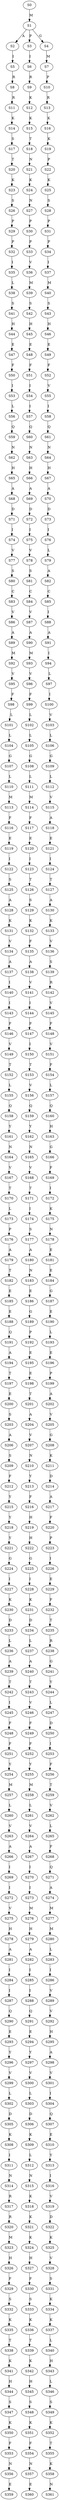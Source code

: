 strict digraph  {
	S0 -> S1 [ label = M ];
	S1 -> S2 [ label = A ];
	S1 -> S3 [ label = P ];
	S1 -> S4 [ label = G ];
	S2 -> S5 [ label = I ];
	S3 -> S6 [ label = I ];
	S4 -> S7 [ label = M ];
	S5 -> S8 [ label = R ];
	S6 -> S9 [ label = R ];
	S7 -> S10 [ label = P ];
	S8 -> S11 [ label = R ];
	S9 -> S12 [ label = K ];
	S10 -> S13 [ label = R ];
	S11 -> S14 [ label = K ];
	S12 -> S15 [ label = K ];
	S13 -> S16 [ label = K ];
	S14 -> S17 [ label = S ];
	S15 -> S18 [ label = T ];
	S16 -> S19 [ label = K ];
	S17 -> S20 [ label = T ];
	S18 -> S21 [ label = N ];
	S19 -> S22 [ label = P ];
	S20 -> S23 [ label = K ];
	S21 -> S24 [ label = K ];
	S22 -> S25 [ label = K ];
	S23 -> S26 [ label = S ];
	S24 -> S27 [ label = N ];
	S25 -> S28 [ label = S ];
	S26 -> S29 [ label = P ];
	S27 -> S30 [ label = P ];
	S28 -> S31 [ label = P ];
	S29 -> S32 [ label = P ];
	S30 -> S33 [ label = P ];
	S31 -> S34 [ label = P ];
	S32 -> S35 [ label = I ];
	S33 -> S36 [ label = V ];
	S34 -> S37 [ label = I ];
	S35 -> S38 [ label = L ];
	S36 -> S39 [ label = M ];
	S37 -> S40 [ label = M ];
	S38 -> S41 [ label = S ];
	S39 -> S42 [ label = S ];
	S40 -> S43 [ label = S ];
	S41 -> S44 [ label = H ];
	S42 -> S45 [ label = H ];
	S43 -> S46 [ label = H ];
	S44 -> S47 [ label = E ];
	S45 -> S48 [ label = E ];
	S46 -> S49 [ label = E ];
	S47 -> S50 [ label = F ];
	S48 -> S51 [ label = F ];
	S49 -> S52 [ label = F ];
	S50 -> S53 [ label = I ];
	S51 -> S54 [ label = I ];
	S52 -> S55 [ label = V ];
	S53 -> S56 [ label = L ];
	S54 -> S57 [ label = I ];
	S55 -> S58 [ label = I ];
	S56 -> S59 [ label = Q ];
	S57 -> S60 [ label = Q ];
	S58 -> S61 [ label = Q ];
	S59 -> S62 [ label = N ];
	S60 -> S63 [ label = N ];
	S61 -> S64 [ label = N ];
	S62 -> S65 [ label = H ];
	S63 -> S66 [ label = H ];
	S64 -> S67 [ label = H ];
	S65 -> S68 [ label = A ];
	S66 -> S69 [ label = A ];
	S67 -> S70 [ label = A ];
	S68 -> S71 [ label = D ];
	S69 -> S72 [ label = D ];
	S70 -> S73 [ label = D ];
	S71 -> S74 [ label = I ];
	S72 -> S75 [ label = I ];
	S73 -> S76 [ label = I ];
	S74 -> S77 [ label = V ];
	S75 -> S78 [ label = V ];
	S76 -> S79 [ label = L ];
	S77 -> S80 [ label = S ];
	S78 -> S81 [ label = S ];
	S79 -> S82 [ label = A ];
	S80 -> S83 [ label = C ];
	S81 -> S84 [ label = C ];
	S82 -> S85 [ label = C ];
	S83 -> S86 [ label = V ];
	S84 -> S87 [ label = V ];
	S85 -> S88 [ label = I ];
	S86 -> S89 [ label = A ];
	S87 -> S90 [ label = A ];
	S88 -> S91 [ label = A ];
	S89 -> S92 [ label = M ];
	S90 -> S93 [ label = M ];
	S91 -> S94 [ label = I ];
	S92 -> S95 [ label = V ];
	S93 -> S96 [ label = V ];
	S94 -> S97 [ label = L ];
	S95 -> S98 [ label = F ];
	S96 -> S99 [ label = F ];
	S97 -> S100 [ label = I ];
	S98 -> S101 [ label = L ];
	S99 -> S102 [ label = L ];
	S100 -> S103 [ label = V ];
	S101 -> S104 [ label = L ];
	S102 -> S105 [ label = L ];
	S103 -> S106 [ label = L ];
	S104 -> S107 [ label = G ];
	S105 -> S108 [ label = G ];
	S106 -> S109 [ label = G ];
	S107 -> S110 [ label = L ];
	S108 -> S111 [ label = L ];
	S109 -> S112 [ label = L ];
	S110 -> S113 [ label = M ];
	S111 -> S114 [ label = M ];
	S112 -> S115 [ label = V ];
	S113 -> S116 [ label = F ];
	S114 -> S117 [ label = F ];
	S115 -> S118 [ label = A ];
	S116 -> S119 [ label = E ];
	S117 -> S120 [ label = E ];
	S118 -> S121 [ label = E ];
	S119 -> S122 [ label = I ];
	S120 -> S123 [ label = I ];
	S121 -> S124 [ label = I ];
	S122 -> S125 [ label = S ];
	S123 -> S126 [ label = T ];
	S124 -> S127 [ label = T ];
	S125 -> S128 [ label = A ];
	S126 -> S129 [ label = S ];
	S127 -> S130 [ label = A ];
	S128 -> S131 [ label = K ];
	S129 -> S132 [ label = K ];
	S130 -> S133 [ label = K ];
	S131 -> S134 [ label = V ];
	S132 -> S135 [ label = F ];
	S133 -> S136 [ label = V ];
	S134 -> S137 [ label = A ];
	S135 -> S138 [ label = A ];
	S136 -> S139 [ label = S ];
	S137 -> S140 [ label = I ];
	S138 -> S141 [ label = V ];
	S139 -> S142 [ label = R ];
	S140 -> S143 [ label = I ];
	S141 -> S144 [ label = I ];
	S142 -> S145 [ label = V ];
	S143 -> S146 [ label = F ];
	S144 -> S147 [ label = F ];
	S145 -> S148 [ label = F ];
	S146 -> S149 [ label = V ];
	S147 -> S150 [ label = I ];
	S148 -> S151 [ label = V ];
	S149 -> S152 [ label = T ];
	S150 -> S153 [ label = T ];
	S151 -> S154 [ label = F ];
	S152 -> S155 [ label = L ];
	S153 -> S156 [ label = V ];
	S154 -> S157 [ label = L ];
	S155 -> S158 [ label = Q ];
	S156 -> S159 [ label = Q ];
	S157 -> S160 [ label = Q ];
	S158 -> S161 [ label = Y ];
	S159 -> S162 [ label = Y ];
	S160 -> S163 [ label = H ];
	S161 -> S164 [ label = N ];
	S162 -> S165 [ label = N ];
	S163 -> S166 [ label = G ];
	S164 -> S167 [ label = V ];
	S165 -> S168 [ label = V ];
	S166 -> S169 [ label = F ];
	S167 -> S170 [ label = T ];
	S168 -> S171 [ label = T ];
	S169 -> S172 [ label = I ];
	S170 -> S173 [ label = L ];
	S171 -> S174 [ label = I ];
	S172 -> S175 [ label = K ];
	S173 -> S176 [ label = P ];
	S174 -> S177 [ label = S ];
	S175 -> S178 [ label = N ];
	S176 -> S179 [ label = A ];
	S177 -> S180 [ label = A ];
	S178 -> S181 [ label = E ];
	S179 -> S182 [ label = T ];
	S180 -> S183 [ label = N ];
	S181 -> S184 [ label = E ];
	S182 -> S185 [ label = E ];
	S183 -> S186 [ label = E ];
	S184 -> S187 [ label = G ];
	S185 -> S188 [ label = E ];
	S186 -> S189 [ label = G ];
	S187 -> S190 [ label = E ];
	S188 -> S191 [ label = Q ];
	S189 -> S192 [ label = P ];
	S190 -> S193 [ label = L ];
	S191 -> S194 [ label = A ];
	S192 -> S195 [ label = E ];
	S193 -> S196 [ label = E ];
	S194 -> S197 [ label = T ];
	S195 -> S198 [ label = E ];
	S196 -> S199 [ label = P ];
	S197 -> S200 [ label = E ];
	S198 -> S201 [ label = T ];
	S199 -> S202 [ label = A ];
	S200 -> S203 [ label = S ];
	S201 -> S204 [ label = A ];
	S202 -> S205 [ label = V ];
	S203 -> S206 [ label = A ];
	S204 -> S207 [ label = V ];
	S205 -> S208 [ label = G ];
	S206 -> S209 [ label = S ];
	S207 -> S210 [ label = N ];
	S208 -> S211 [ label = K ];
	S209 -> S212 [ label = F ];
	S210 -> S213 [ label = Y ];
	S211 -> S214 [ label = D ];
	S212 -> S215 [ label = Y ];
	S213 -> S216 [ label = F ];
	S214 -> S217 [ label = A ];
	S215 -> S218 [ label = Y ];
	S216 -> S219 [ label = H ];
	S217 -> S220 [ label = F ];
	S218 -> S221 [ label = Y ];
	S219 -> S222 [ label = H ];
	S220 -> S223 [ label = P ];
	S221 -> S224 [ label = G ];
	S222 -> S225 [ label = G ];
	S223 -> S226 [ label = I ];
	S224 -> S227 [ label = I ];
	S225 -> S228 [ label = I ];
	S226 -> S229 [ label = E ];
	S227 -> S230 [ label = K ];
	S228 -> S231 [ label = K ];
	S229 -> S232 [ label = F ];
	S230 -> S233 [ label = D ];
	S231 -> S234 [ label = D ];
	S232 -> S235 [ label = T ];
	S233 -> S236 [ label = L ];
	S234 -> S237 [ label = L ];
	S235 -> S238 [ label = R ];
	S236 -> S239 [ label = A ];
	S237 -> S240 [ label = A ];
	S238 -> S241 [ label = G ];
	S239 -> S242 [ label = T ];
	S240 -> S243 [ label = T ];
	S241 -> S244 [ label = Y ];
	S242 -> S245 [ label = I ];
	S243 -> S246 [ label = V ];
	S244 -> S247 [ label = L ];
	S245 -> S248 [ label = F ];
	S246 -> S249 [ label = F ];
	S247 -> S250 [ label = D ];
	S248 -> S251 [ label = F ];
	S249 -> S252 [ label = F ];
	S250 -> S253 [ label = I ];
	S251 -> S254 [ label = Y ];
	S252 -> S255 [ label = Y ];
	S253 -> S256 [ label = F ];
	S254 -> S257 [ label = M ];
	S255 -> S258 [ label = M ];
	S256 -> S259 [ label = T ];
	S257 -> S260 [ label = L ];
	S258 -> S261 [ label = L ];
	S259 -> S262 [ label = V ];
	S260 -> S263 [ label = V ];
	S261 -> S264 [ label = V ];
	S262 -> S265 [ label = L ];
	S263 -> S266 [ label = A ];
	S264 -> S267 [ label = A ];
	S265 -> S268 [ label = F ];
	S266 -> S269 [ label = I ];
	S267 -> S270 [ label = I ];
	S268 -> S271 [ label = Q ];
	S269 -> S272 [ label = I ];
	S270 -> S273 [ label = I ];
	S271 -> S274 [ label = A ];
	S272 -> S275 [ label = V ];
	S273 -> S276 [ label = M ];
	S274 -> S277 [ label = M ];
	S275 -> S278 [ label = H ];
	S276 -> S279 [ label = H ];
	S277 -> S280 [ label = M ];
	S278 -> S281 [ label = A ];
	S279 -> S282 [ label = A ];
	S280 -> S283 [ label = L ];
	S281 -> S284 [ label = I ];
	S282 -> S285 [ label = I ];
	S283 -> S286 [ label = I ];
	S284 -> S287 [ label = I ];
	S285 -> S288 [ label = I ];
	S286 -> S289 [ label = V ];
	S287 -> S290 [ label = Q ];
	S288 -> S291 [ label = Q ];
	S289 -> S292 [ label = V ];
	S290 -> S293 [ label = E ];
	S291 -> S294 [ label = E ];
	S292 -> S295 [ label = H ];
	S293 -> S296 [ label = Y ];
	S294 -> S297 [ label = Y ];
	S295 -> S298 [ label = A ];
	S296 -> S299 [ label = V ];
	S297 -> S300 [ label = V ];
	S298 -> S301 [ label = V ];
	S299 -> S302 [ label = L ];
	S300 -> S303 [ label = L ];
	S301 -> S304 [ label = I ];
	S302 -> S305 [ label = D ];
	S303 -> S306 [ label = D ];
	S304 -> S307 [ label = Q ];
	S305 -> S308 [ label = K ];
	S306 -> S309 [ label = K ];
	S307 -> S310 [ label = E ];
	S308 -> S311 [ label = I ];
	S309 -> S312 [ label = L ];
	S310 -> S313 [ label = Y ];
	S311 -> S314 [ label = N ];
	S312 -> S315 [ label = N ];
	S313 -> S316 [ label = I ];
	S314 -> S317 [ label = R ];
	S315 -> S318 [ label = K ];
	S316 -> S319 [ label = V ];
	S317 -> S320 [ label = R ];
	S318 -> S321 [ label = K ];
	S319 -> S322 [ label = D ];
	S320 -> S323 [ label = M ];
	S321 -> S324 [ label = K ];
	S322 -> S325 [ label = K ];
	S323 -> S326 [ label = H ];
	S324 -> S327 [ label = H ];
	S325 -> S328 [ label = V ];
	S326 -> S329 [ label = F ];
	S327 -> S330 [ label = F ];
	S328 -> S331 [ label = S ];
	S329 -> S332 [ label = S ];
	S330 -> S333 [ label = S ];
	S331 -> S334 [ label = K ];
	S332 -> S335 [ label = K ];
	S333 -> S336 [ label = K ];
	S334 -> S337 [ label = K ];
	S335 -> S338 [ label = T ];
	S336 -> S339 [ label = T ];
	S337 -> S340 [ label = L ];
	S338 -> S341 [ label = K ];
	S339 -> S342 [ label = K ];
	S340 -> S343 [ label = H ];
	S341 -> S344 [ label = H ];
	S342 -> S345 [ label = H ];
	S343 -> S346 [ label = L ];
	S344 -> S347 [ label = S ];
	S345 -> S348 [ label = S ];
	S346 -> S349 [ label = S ];
	S347 -> S350 [ label = K ];
	S348 -> S351 [ label = K ];
	S349 -> S352 [ label = K ];
	S350 -> S353 [ label = F ];
	S351 -> S354 [ label = F ];
	S352 -> S355 [ label = T ];
	S353 -> S356 [ label = N ];
	S354 -> S357 [ label = N ];
	S355 -> S358 [ label = K ];
	S356 -> S359 [ label = E ];
	S357 -> S360 [ label = E ];
	S358 -> S361 [ label = N ];
}
